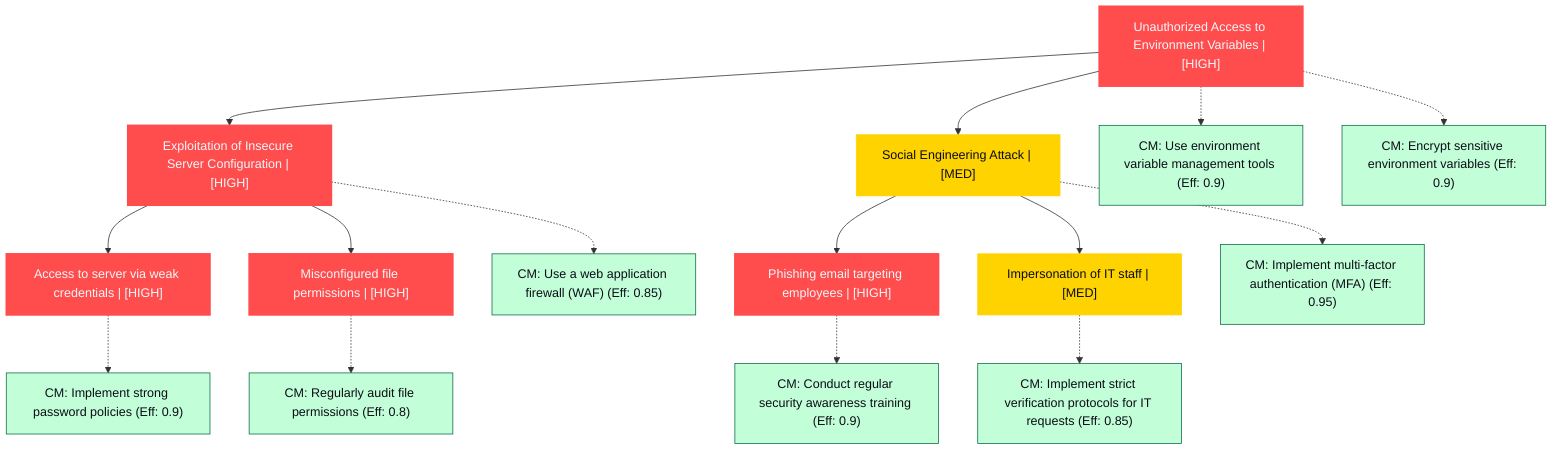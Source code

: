 graph TB
  node_01K64GSNT0Q54YGMJZ10QDJGNH["Unauthorized Access to Environment Variables | [HIGH]"]:::highRisk
  node_01K64GSNT0Q54YGMJZ10QDJGNH-1["Exploitation of Insecure Server Configuration | [HIGH]"]:::highRisk
  node_01K64GSNT0Q54YGMJZ10QDJGNH-1-1["Access to server via weak credentials | [HIGH]"]:::highRisk
  node_01K64GSNT0Q54YGMJZ10QDJGNH-1-1_cm_0["CM: Implement strong password policies (Eff: 0.9)"]:::countermeasure
  node_01K64GSNT0Q54YGMJZ10QDJGNH-1-2["Misconfigured file permissions | [HIGH]"]:::highRisk
  node_01K64GSNT0Q54YGMJZ10QDJGNH-1-2_cm_0["CM: Regularly audit file permissions (Eff: 0.8)"]:::countermeasure
  node_01K64GSNT0Q54YGMJZ10QDJGNH-1_cm_0["CM: Use a web application firewall (WAF) (Eff: 0.85)"]:::countermeasure
  node_01K64GSNT0Q54YGMJZ10QDJGNH-2["Social Engineering Attack | [MED]"]:::mediumRisk
  node_01K64GSNT0Q54YGMJZ10QDJGNH-2-1["Phishing email targeting employees | [HIGH]"]:::highRisk
  node_01K64GSNT0Q54YGMJZ10QDJGNH-2-1_cm_0["CM: Conduct regular security awareness training (Eff: 0.9)"]:::countermeasure
  node_01K64GSNT0Q54YGMJZ10QDJGNH-2-2["Impersonation of IT staff | [MED]"]:::mediumRisk
  node_01K64GSNT0Q54YGMJZ10QDJGNH-2-2_cm_0["CM: Implement strict verification protocols for IT requests (Eff: 0.85)"]:::countermeasure
  node_01K64GSNT0Q54YGMJZ10QDJGNH-2_cm_0["CM: Implement multi-factor authentication (MFA) (Eff: 0.95)"]:::countermeasure
  node_01K64GSNT0Q54YGMJZ10QDJGNH_cm_0["CM: Use environment variable management tools (Eff: 0.9)"]:::countermeasure
  node_01K64GSNT0Q54YGMJZ10QDJGNH_cm_1["CM: Encrypt sensitive environment variables (Eff: 0.9)"]:::countermeasure

  node_01K64GSNT0Q54YGMJZ10QDJGNH --> node_01K64GSNT0Q54YGMJZ10QDJGNH-1
  node_01K64GSNT0Q54YGMJZ10QDJGNH-1 --> node_01K64GSNT0Q54YGMJZ10QDJGNH-1-1
  node_01K64GSNT0Q54YGMJZ10QDJGNH-1-1 -.-> node_01K64GSNT0Q54YGMJZ10QDJGNH-1-1_cm_0
  node_01K64GSNT0Q54YGMJZ10QDJGNH-1 --> node_01K64GSNT0Q54YGMJZ10QDJGNH-1-2
  node_01K64GSNT0Q54YGMJZ10QDJGNH-1-2 -.-> node_01K64GSNT0Q54YGMJZ10QDJGNH-1-2_cm_0
  node_01K64GSNT0Q54YGMJZ10QDJGNH-1 -.-> node_01K64GSNT0Q54YGMJZ10QDJGNH-1_cm_0
  node_01K64GSNT0Q54YGMJZ10QDJGNH --> node_01K64GSNT0Q54YGMJZ10QDJGNH-2
  node_01K64GSNT0Q54YGMJZ10QDJGNH-2 --> node_01K64GSNT0Q54YGMJZ10QDJGNH-2-1
  node_01K64GSNT0Q54YGMJZ10QDJGNH-2-1 -.-> node_01K64GSNT0Q54YGMJZ10QDJGNH-2-1_cm_0
  node_01K64GSNT0Q54YGMJZ10QDJGNH-2 --> node_01K64GSNT0Q54YGMJZ10QDJGNH-2-2
  node_01K64GSNT0Q54YGMJZ10QDJGNH-2-2 -.-> node_01K64GSNT0Q54YGMJZ10QDJGNH-2-2_cm_0
  node_01K64GSNT0Q54YGMJZ10QDJGNH-2 -.-> node_01K64GSNT0Q54YGMJZ10QDJGNH-2_cm_0
  node_01K64GSNT0Q54YGMJZ10QDJGNH -.-> node_01K64GSNT0Q54YGMJZ10QDJGNH_cm_0
  node_01K64GSNT0Q54YGMJZ10QDJGNH -.-> node_01K64GSNT0Q54YGMJZ10QDJGNH_cm_1

  classDef andNode fill:#FF4C4C,stroke:#FF4C4C,stroke-width:2px,color:#F5F7FA
  classDef orNode fill:#36FF8F,stroke:#36FF8F,stroke-width:2px,color:#0B0D17
  classDef leafNode fill:#29ABE2,stroke:#29ABE2,stroke-width:2px,color:#F5F7FA
  classDef highRisk fill:#FF4C4C,color:#F5F7FA,stroke:#FF4C4C,stroke-width:2px
  classDef mediumRisk fill:#FFD300,stroke:#FFD300,stroke-width:1px,color:#0B0D17
  classDef lowRisk fill:#FFF2B3,stroke:#FFF2B3,stroke-width:1px,color:#0B0D17
  classDef countermeasure fill:#C2FFD8,stroke:#106B49,stroke-width:1px,color:#0B0D17
  classDef reference fill:#A259FF,stroke:#c3a4ff,stroke-width:1px,stroke-dasharray:3 3,color:#F5F7FA
  classDef mitreNode stroke-dasharray:5 5
  classDef note fill:#ffffcc,stroke:#ffcc00,stroke-width:2px,stroke-dasharray:5 5